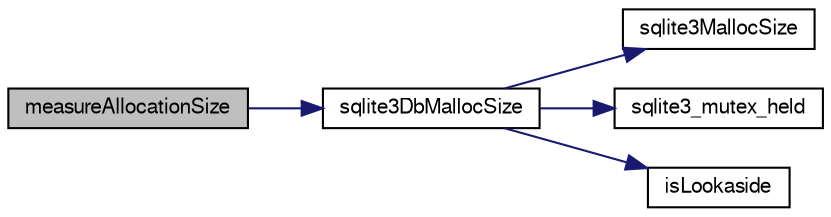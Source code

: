 digraph "measureAllocationSize"
{
  edge [fontname="FreeSans",fontsize="10",labelfontname="FreeSans",labelfontsize="10"];
  node [fontname="FreeSans",fontsize="10",shape=record];
  rankdir="LR";
  Node164127 [label="measureAllocationSize",height=0.2,width=0.4,color="black", fillcolor="grey75", style="filled", fontcolor="black"];
  Node164127 -> Node164128 [color="midnightblue",fontsize="10",style="solid",fontname="FreeSans"];
  Node164128 [label="sqlite3DbMallocSize",height=0.2,width=0.4,color="black", fillcolor="white", style="filled",URL="$sqlite3_8c.html#aa397e5a8a03495203a0767abf0a71f86"];
  Node164128 -> Node164129 [color="midnightblue",fontsize="10",style="solid",fontname="FreeSans"];
  Node164129 [label="sqlite3MallocSize",height=0.2,width=0.4,color="black", fillcolor="white", style="filled",URL="$sqlite3_8c.html#acf5d2a5f35270bafb050bd2def576955"];
  Node164128 -> Node164130 [color="midnightblue",fontsize="10",style="solid",fontname="FreeSans"];
  Node164130 [label="sqlite3_mutex_held",height=0.2,width=0.4,color="black", fillcolor="white", style="filled",URL="$sqlite3_8c.html#acf77da68932b6bc163c5e68547ecc3e7"];
  Node164128 -> Node164131 [color="midnightblue",fontsize="10",style="solid",fontname="FreeSans"];
  Node164131 [label="isLookaside",height=0.2,width=0.4,color="black", fillcolor="white", style="filled",URL="$sqlite3_8c.html#a770fa05ff9717b75e16f4d968a77b897"];
}
